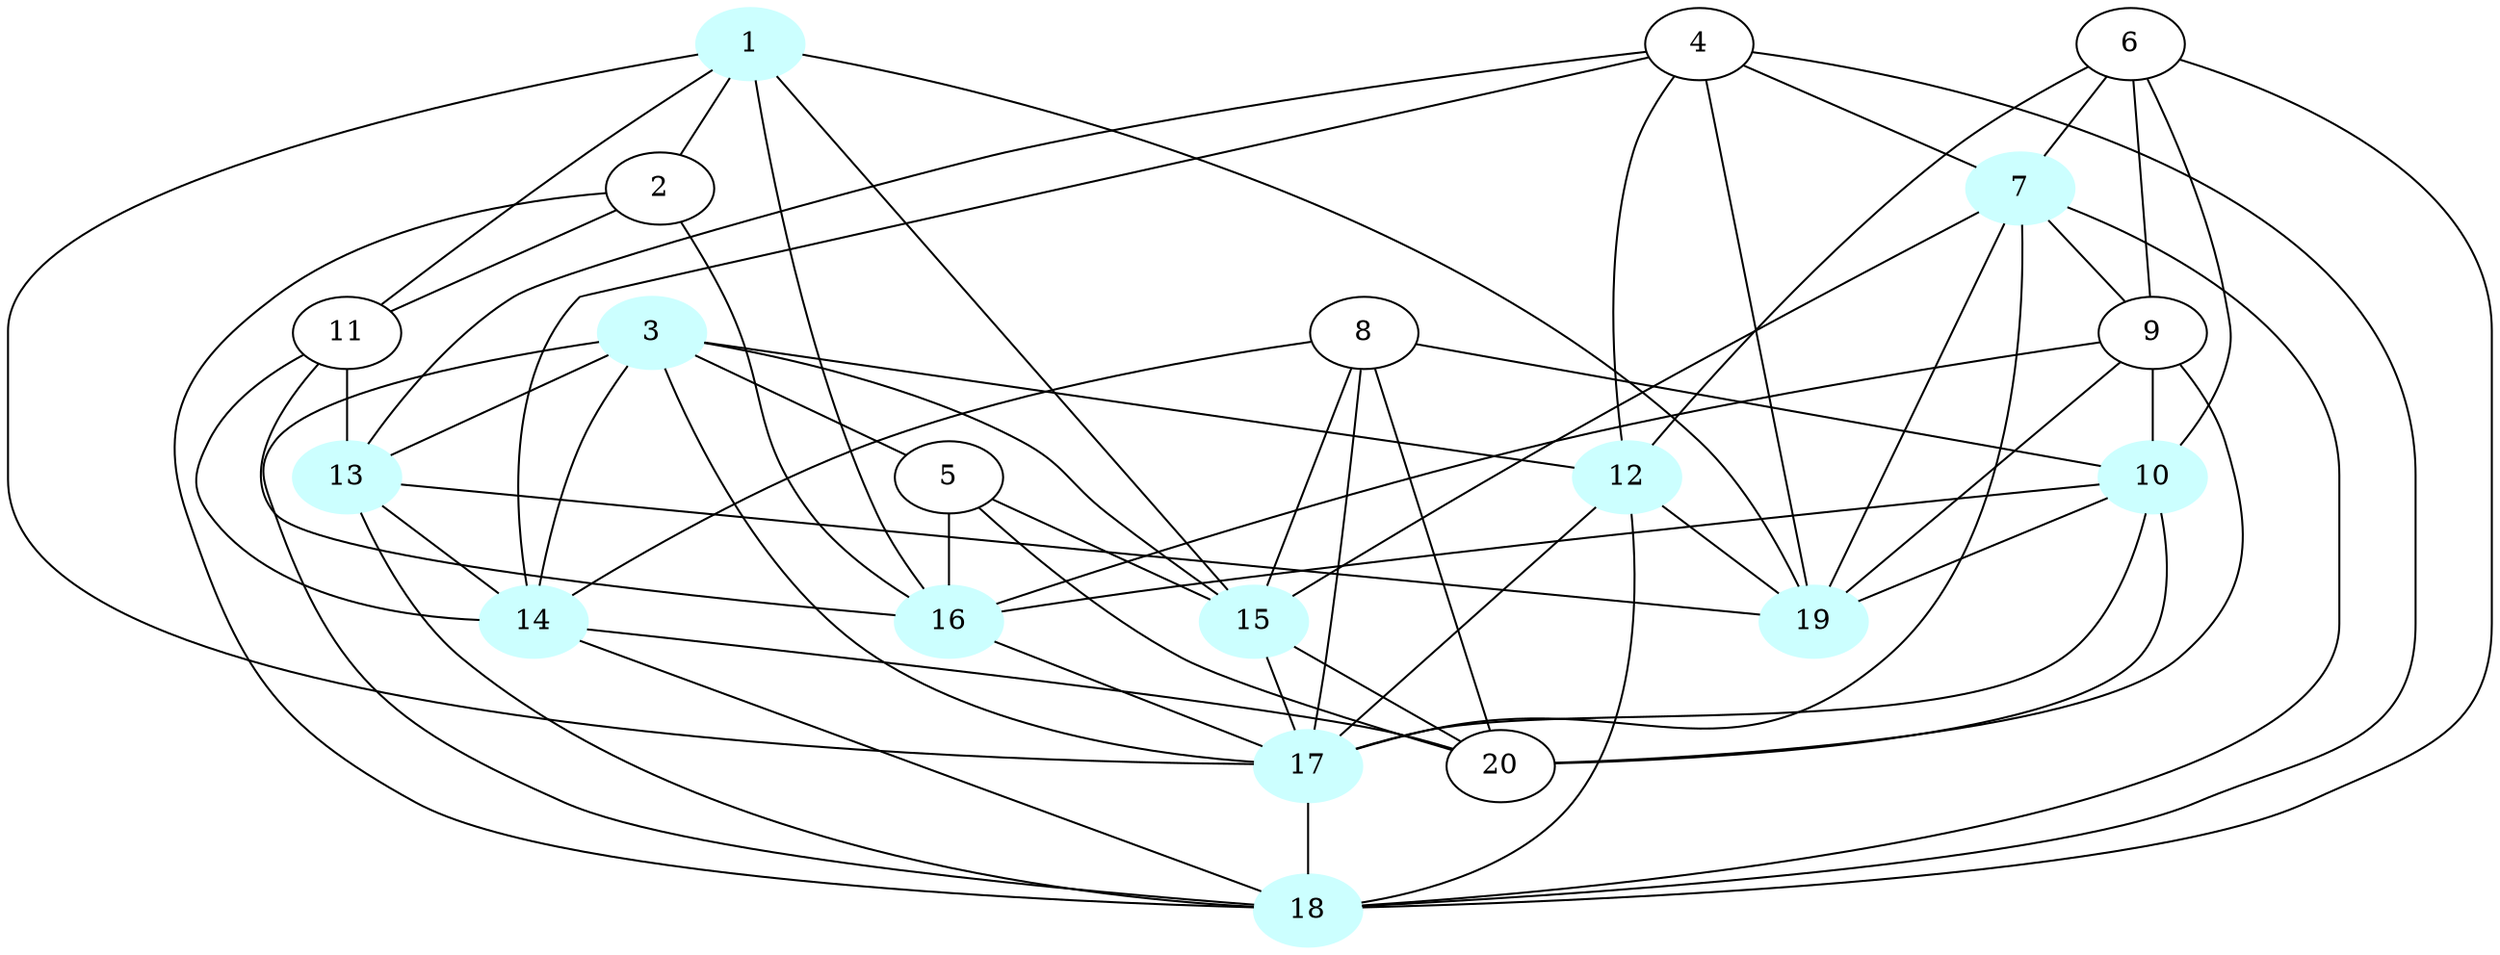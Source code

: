 graph G {
    1 [style=filled, color="#CCFFFF"];
    3 [style=filled, color="#CCFFFF"];
    7 [style=filled, color="#CCFFFF"];
    10 [style=filled, color="#CCFFFF"];
    12 [style=filled, color="#CCFFFF"];
    13 [style=filled, color="#CCFFFF"];
    14 [style=filled, color="#CCFFFF"];
    15 [style=filled, color="#CCFFFF"];
    16 [style=filled, color="#CCFFFF"];
    17 [style=filled, color="#CCFFFF"];
    18 [style=filled, color="#CCFFFF"];
    19 [style=filled, color="#CCFFFF"];
    1 -- 2 [len= 2]
    1 -- 11 [len= 2]
    1 -- 15 [len= 2]
    1 -- 16 [len= 2]
    1 -- 17 [len= 2]
    1 -- 19 [len= 2]
    2 -- 11 [len= 2]
    2 -- 16 [len= 2]
    2 -- 18 [len= 2]
    3 -- 5 [len= 2]
    3 -- 12 [len= 2]
    3 -- 13 [len= 2]
    3 -- 14 [len= 2]
    3 -- 15 [len= 2]
    3 -- 17 [len= 2]
    3 -- 18 [len= 2]
    4 -- 7 [len= 2]
    4 -- 12 [len= 2]
    4 -- 13 [len= 2]
    4 -- 14 [len= 2]
    4 -- 18 [len= 2]
    4 -- 19 [len= 2]
    5 -- 15 [len= 2]
    5 -- 16 [len= 2]
    5 -- 20 [len= 2]
    6 -- 7 [len= 2]
    6 -- 9 [len= 2]
    6 -- 10 [len= 2]
    6 -- 12 [len= 2]
    6 -- 18 [len= 2]
    7 -- 9 [len= 2]
    7 -- 15 [len= 2]
    7 -- 17 [len= 2]
    7 -- 18 [len= 2]
    7 -- 19 [len= 2]
    8 -- 10 [len= 2]
    8 -- 14 [len= 2]
    8 -- 15 [len= 2]
    8 -- 17 [len= 2]
    8 -- 20 [len= 2]
    9 -- 10 [len= 2]
    9 -- 16 [len= 2]
    9 -- 19 [len= 2]
    9 -- 20 [len= 2]
    10 -- 16 [len= 2]
    10 -- 17 [len= 2]
    10 -- 19 [len= 2]
    10 -- 20 [len= 2]
    11 -- 13 [len= 2]
    11 -- 14 [len= 2]
    11 -- 16 [len= 2]
    12 -- 17 [len= 2]
    12 -- 18 [len= 2]
    12 -- 19 [len= 2]
    13 -- 14 [len= 2]
    13 -- 18 [len= 2]
    13 -- 19 [len= 2]
    14 -- 18 [len= 2]
    14 -- 20 [len= 2]
    15 -- 17 [len= 2]
    15 -- 20 [len= 2]
    16 -- 17 [len= 2]
    17 -- 18 [len= 2]
}
